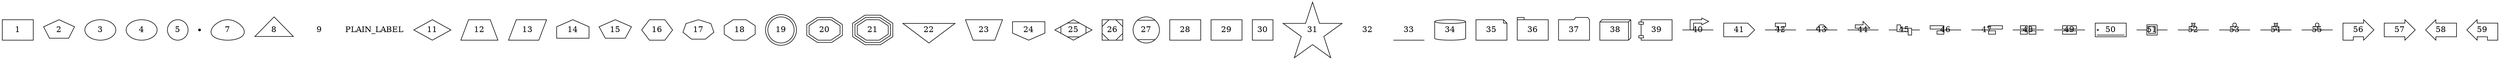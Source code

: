 /*******************************************************************************
 * Copyright (c) 2016 itemis AG and others.
 *
 * All rights reserved. This program and the accompanying materials
 * are made available under the terms of the Eclipse Public License v1.0
 * which accompanies this distribution  and is available at
 * http://www.eclipse.org/legal/epl-v10.html
 *
 * Contributors:
 *       Tamas Miklossy  (itemis AG) - Initial text (bug #441352)
 *******************************************************************************/

/* 
 * The PolygonBasedNodeShapes graph represents the different polygon based node shapes 
 * that an be used as valid values for the shape node attribute.
 */
graph PolygonBasedNodeShapes {
     rankdir=TB
     1[shape=box]
     
     /* If shape="polygon", the attributes sides, skew and distortion are also used.*/
     2[shape=polygon sides=5, skew=0, distortion=0]
     3[shape=ellipse]
     4[shape=oval]
     5[shape=circle]
     6[shape=point]
     7[shape=egg]
     8[shape=triangle]
     9[shape=plaintext]
    
    /*
     * The node shape=plain requires also the label attribute to be set, otherwise it will be rendered
     * as a box shape with the following warning: "Warning: using box for unknown shape plain."
     */
	10[shape=plain label=PLAIN_LABEL]
    11[shape=diamond]
    12[shape=trapezium]
    13[shape=parallelogram]
    14[shape=house]
    15[shape=pentagon]
    16[shape=hexagon]
    17[shape=septagon]
    18[shape=octagon]
    19[shape=doublecircle]
    20[shape=doubleoctagon]
    21[shape=tripleoctagon]
    22[shape=invtriangle]
    23[shape=invtrapezium]
    24[shape=invhouse]
    25[shape=Mdiamond]
    26[shape=Msquare]
    27[shape=Mcircle]
    28[shape=rect]
    29[shape=rectangle]
    30[shape=square]
    31[shape=star]
    32[shape=none]
    33[shape=underline]
    34[shape=cylinder]
    35[shape=note]
    36[shape=tab]
    37[shape=folder]
    38[shape=box3d]
    39[shape=component]
    40[shape=promoter]
    41[shape=cds]
    42[shape=terminator]
    43[shape=utr]
    44[shape=primersite]
    45[shape=restrictionsite]
    46[shape=fivepoverhang]
    47[shape=threepoverhang]
    48[shape=noverhang]
    49[shape=assembly]
    50[shape=signature]
    51[shape=insulator]
    52[shape=ribosite]
    53[shape=rnastab]
    54[shape=proteasesite]
    55[shape=proteinstab]
    56[shape=rpromoter]
    57[shape=rarrow]
    58[shape=larrow]
    59[shape=lpromoter]
}